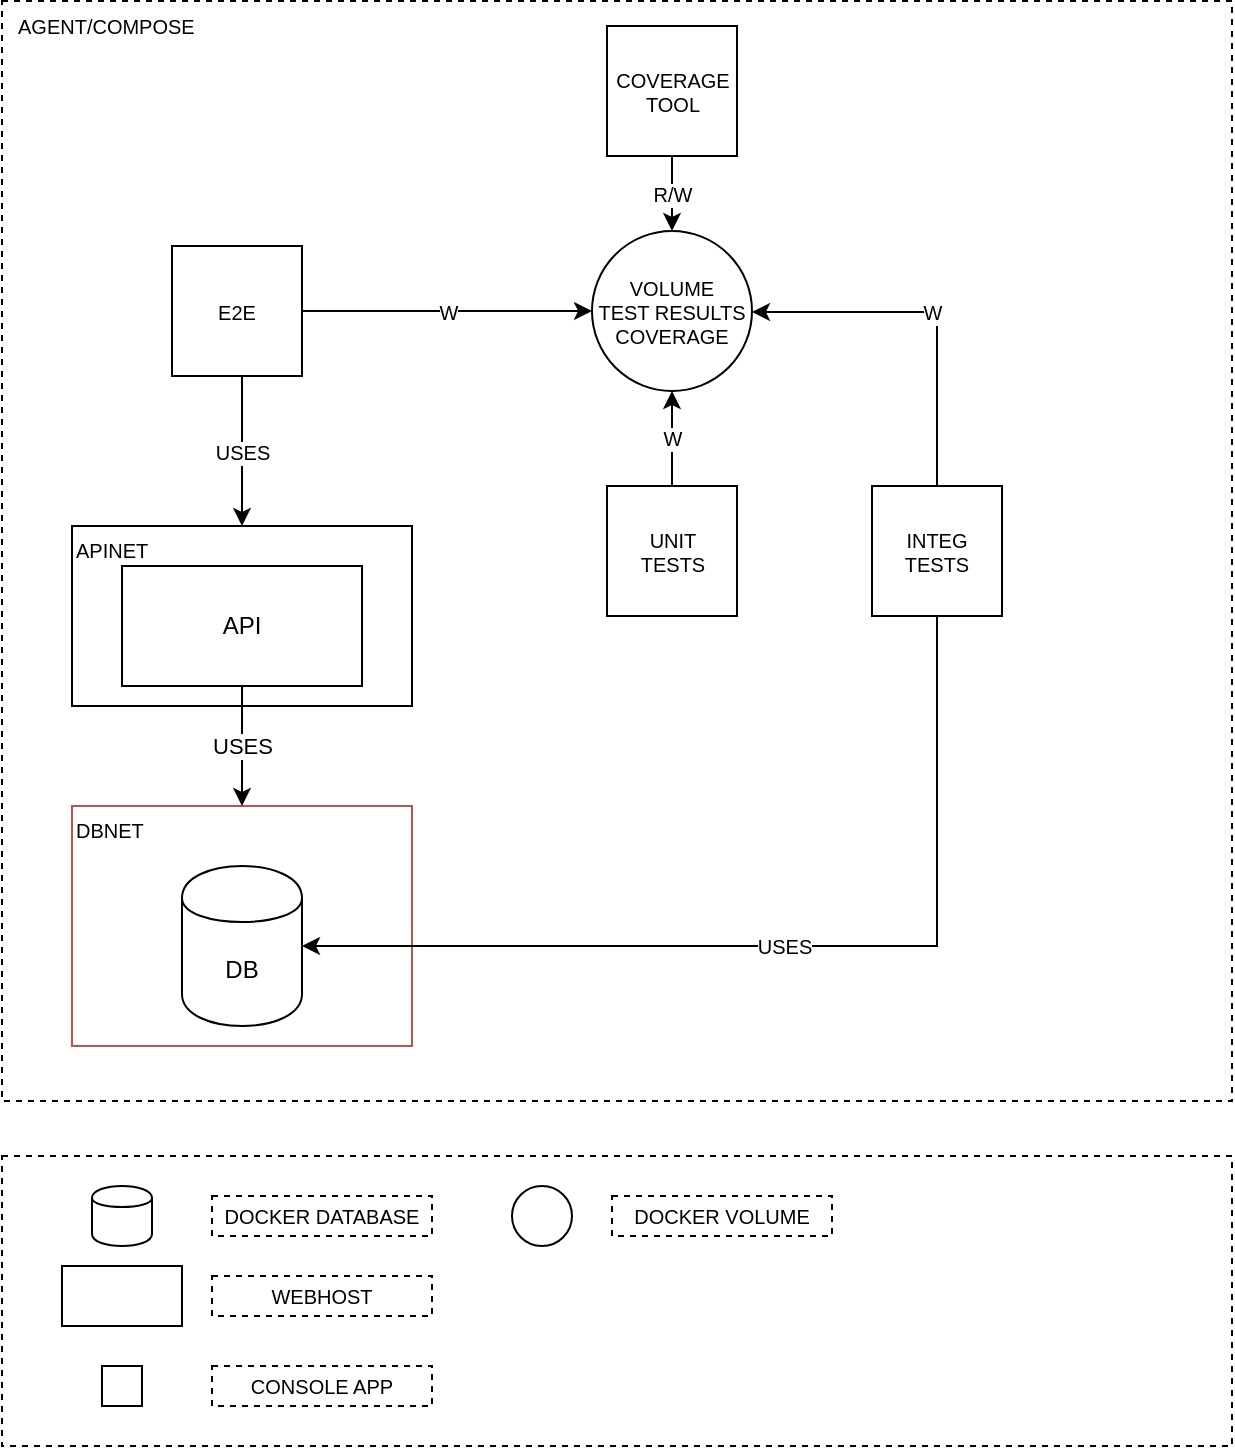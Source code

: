 <mxfile version="12.6.5" type="device"><diagram id="TqAg14UwqFXWK2O0jE-v" name="Page-1"><mxGraphModel dx="1344" dy="862" grid="1" gridSize="10" guides="1" tooltips="1" connect="1" arrows="1" fold="1" page="1" pageScale="1" pageWidth="850" pageHeight="1100" math="0" shadow="0"><root><mxCell id="0"/><mxCell id="1" parent="0"/><mxCell id="Z3kexeqHTBsu4mWvNfJO-32" value="AGENT/COMPOSE" style="rounded=0;whiteSpace=wrap;html=1;dashed=1;strokeColor=#000000;fillColor=none;fontSize=10;align=left;verticalAlign=top;spacingLeft=6;" vertex="1" parent="1"><mxGeometry x="25" y="7.5" width="615" height="550" as="geometry"/></mxCell><mxCell id="Z3kexeqHTBsu4mWvNfJO-20" value="" style="rounded=0;whiteSpace=wrap;html=1;dashed=1;strokeColor=#000000;fillColor=none;fontSize=10;align=center;" vertex="1" parent="1"><mxGeometry x="25" y="585" width="615" height="145" as="geometry"/></mxCell><mxCell id="Z3kexeqHTBsu4mWvNfJO-6" value="APINET" style="rounded=0;whiteSpace=wrap;html=1;fillColor=none;horizontal=1;verticalAlign=top;align=left;fontSize=10;" vertex="1" parent="1"><mxGeometry x="60" y="270" width="170" height="90" as="geometry"/></mxCell><mxCell id="Z3kexeqHTBsu4mWvNfJO-4" value="DBNET" style="rounded=0;whiteSpace=wrap;html=1;fillColor=none;strokeColor=#b85450;verticalAlign=top;align=left;fontSize=10;" vertex="1" parent="1"><mxGeometry x="60" y="410" width="170" height="120" as="geometry"/></mxCell><mxCell id="Z3kexeqHTBsu4mWvNfJO-5" value="USES" style="edgeStyle=orthogonalEdgeStyle;rounded=0;orthogonalLoop=1;jettySize=auto;html=1;" edge="1" parent="1" source="Z3kexeqHTBsu4mWvNfJO-2" target="Z3kexeqHTBsu4mWvNfJO-4"><mxGeometry relative="1" as="geometry"/></mxCell><mxCell id="Z3kexeqHTBsu4mWvNfJO-2" value="API" style="rounded=0;whiteSpace=wrap;html=1;" vertex="1" parent="1"><mxGeometry x="85" y="290" width="120" height="60" as="geometry"/></mxCell><mxCell id="Z3kexeqHTBsu4mWvNfJO-3" value="DB" style="shape=cylinder;whiteSpace=wrap;html=1;boundedLbl=1;backgroundOutline=1;" vertex="1" parent="1"><mxGeometry x="115" y="440" width="60" height="80" as="geometry"/></mxCell><mxCell id="Z3kexeqHTBsu4mWvNfJO-8" value="USES" style="edgeStyle=orthogonalEdgeStyle;rounded=0;orthogonalLoop=1;jettySize=auto;html=1;fontSize=10;" edge="1" parent="1" source="Z3kexeqHTBsu4mWvNfJO-7" target="Z3kexeqHTBsu4mWvNfJO-6"><mxGeometry relative="1" as="geometry"><Array as="points"><mxPoint x="145" y="200"/><mxPoint x="145" y="200"/></Array></mxGeometry></mxCell><mxCell id="Z3kexeqHTBsu4mWvNfJO-11" value="W" style="edgeStyle=orthogonalEdgeStyle;rounded=0;orthogonalLoop=1;jettySize=auto;html=1;fontSize=10;" edge="1" parent="1" source="Z3kexeqHTBsu4mWvNfJO-7" target="Z3kexeqHTBsu4mWvNfJO-9"><mxGeometry relative="1" as="geometry"><mxPoint x="285" y="200" as="targetPoint"/></mxGeometry></mxCell><mxCell id="Z3kexeqHTBsu4mWvNfJO-7" value="E2E" style="rounded=0;whiteSpace=wrap;html=1;fillColor=none;fontSize=10;align=center;" vertex="1" parent="1"><mxGeometry x="110" y="130" width="65" height="65" as="geometry"/></mxCell><mxCell id="Z3kexeqHTBsu4mWvNfJO-9" value="VOLUME&lt;br&gt;TEST RESULTS&lt;br&gt;COVERAGE" style="ellipse;whiteSpace=wrap;html=1;aspect=fixed;fillColor=none;fontSize=10;align=center;" vertex="1" parent="1"><mxGeometry x="320" y="122.5" width="80" height="80" as="geometry"/></mxCell><mxCell id="Z3kexeqHTBsu4mWvNfJO-13" value="" style="shape=cylinder;whiteSpace=wrap;html=1;boundedLbl=1;backgroundOutline=1;fillColor=none;fontSize=10;align=center;" vertex="1" parent="1"><mxGeometry x="70" y="600" width="30" height="30" as="geometry"/></mxCell><mxCell id="Z3kexeqHTBsu4mWvNfJO-14" value="DOCKER DATABASE" style="text;html=1;strokeColor=#000000;fillColor=none;align=center;verticalAlign=middle;whiteSpace=wrap;rounded=0;fontSize=10;dashed=1;" vertex="1" parent="1"><mxGeometry x="130" y="605" width="110" height="20" as="geometry"/></mxCell><mxCell id="Z3kexeqHTBsu4mWvNfJO-15" value="" style="rounded=0;whiteSpace=wrap;html=1;" vertex="1" parent="1"><mxGeometry x="55" y="640" width="60" height="30" as="geometry"/></mxCell><mxCell id="Z3kexeqHTBsu4mWvNfJO-16" style="edgeStyle=orthogonalEdgeStyle;rounded=0;orthogonalLoop=1;jettySize=auto;html=1;exitX=0.5;exitY=1;exitDx=0;exitDy=0;fontSize=10;" edge="1" parent="1" source="Z3kexeqHTBsu4mWvNfJO-14" target="Z3kexeqHTBsu4mWvNfJO-14"><mxGeometry relative="1" as="geometry"/></mxCell><mxCell id="Z3kexeqHTBsu4mWvNfJO-17" value="WEBHOST" style="text;html=1;strokeColor=#000000;fillColor=none;align=center;verticalAlign=middle;whiteSpace=wrap;rounded=0;fontSize=10;dashed=1;" vertex="1" parent="1"><mxGeometry x="130" y="645" width="110" height="20" as="geometry"/></mxCell><mxCell id="Z3kexeqHTBsu4mWvNfJO-18" value="" style="rounded=0;whiteSpace=wrap;html=1;fillColor=none;fontSize=10;align=center;" vertex="1" parent="1"><mxGeometry x="75" y="690" width="20" height="20" as="geometry"/></mxCell><mxCell id="Z3kexeqHTBsu4mWvNfJO-19" value="CONSOLE APP" style="text;html=1;strokeColor=#000000;fillColor=none;align=center;verticalAlign=middle;whiteSpace=wrap;rounded=0;fontSize=10;dashed=1;" vertex="1" parent="1"><mxGeometry x="130" y="690" width="110" height="20" as="geometry"/></mxCell><mxCell id="Z3kexeqHTBsu4mWvNfJO-21" value="" style="ellipse;whiteSpace=wrap;html=1;aspect=fixed;fillColor=none;fontSize=10;align=center;" vertex="1" parent="1"><mxGeometry x="280" y="600" width="30" height="30" as="geometry"/></mxCell><mxCell id="Z3kexeqHTBsu4mWvNfJO-22" value="DOCKER VOLUME" style="text;html=1;strokeColor=#000000;fillColor=none;align=center;verticalAlign=middle;whiteSpace=wrap;rounded=0;fontSize=10;dashed=1;" vertex="1" parent="1"><mxGeometry x="330" y="605" width="110" height="20" as="geometry"/></mxCell><mxCell id="Z3kexeqHTBsu4mWvNfJO-25" value="W" style="edgeStyle=orthogonalEdgeStyle;rounded=0;orthogonalLoop=1;jettySize=auto;html=1;fontSize=10;entryX=0.5;entryY=1;entryDx=0;entryDy=0;" edge="1" parent="1" source="Z3kexeqHTBsu4mWvNfJO-23" target="Z3kexeqHTBsu4mWvNfJO-9"><mxGeometry relative="1" as="geometry"><mxPoint x="360" y="205" as="targetPoint"/></mxGeometry></mxCell><mxCell id="Z3kexeqHTBsu4mWvNfJO-23" value="UNIT&lt;br&gt;TESTS" style="rounded=0;whiteSpace=wrap;html=1;fillColor=none;fontSize=10;align=center;" vertex="1" parent="1"><mxGeometry x="327.5" y="250" width="65" height="65" as="geometry"/></mxCell><mxCell id="Z3kexeqHTBsu4mWvNfJO-28" value="W" style="edgeStyle=orthogonalEdgeStyle;rounded=0;orthogonalLoop=1;jettySize=auto;html=1;fontSize=10;" edge="1" parent="1" source="Z3kexeqHTBsu4mWvNfJO-26" target="Z3kexeqHTBsu4mWvNfJO-9"><mxGeometry relative="1" as="geometry"><Array as="points"><mxPoint x="493" y="163"/></Array></mxGeometry></mxCell><mxCell id="Z3kexeqHTBsu4mWvNfJO-29" value="USES" style="edgeStyle=orthogonalEdgeStyle;rounded=0;orthogonalLoop=1;jettySize=auto;html=1;fontSize=10;" edge="1" parent="1" source="Z3kexeqHTBsu4mWvNfJO-26" target="Z3kexeqHTBsu4mWvNfJO-3"><mxGeometry relative="1" as="geometry"><Array as="points"><mxPoint x="493" y="480"/></Array></mxGeometry></mxCell><mxCell id="Z3kexeqHTBsu4mWvNfJO-26" value="INTEG&lt;br&gt;TESTS" style="rounded=0;whiteSpace=wrap;html=1;fillColor=none;fontSize=10;align=center;" vertex="1" parent="1"><mxGeometry x="460" y="250" width="65" height="65" as="geometry"/></mxCell><mxCell id="Z3kexeqHTBsu4mWvNfJO-31" value="R/W" style="edgeStyle=orthogonalEdgeStyle;rounded=0;orthogonalLoop=1;jettySize=auto;html=1;fontSize=10;" edge="1" parent="1" source="Z3kexeqHTBsu4mWvNfJO-30" target="Z3kexeqHTBsu4mWvNfJO-9"><mxGeometry relative="1" as="geometry"/></mxCell><mxCell id="Z3kexeqHTBsu4mWvNfJO-30" value="COVERAGE&lt;br&gt;TOOL" style="rounded=0;whiteSpace=wrap;html=1;fillColor=none;fontSize=10;align=center;" vertex="1" parent="1"><mxGeometry x="327.5" y="20" width="65" height="65" as="geometry"/></mxCell></root></mxGraphModel></diagram></mxfile>